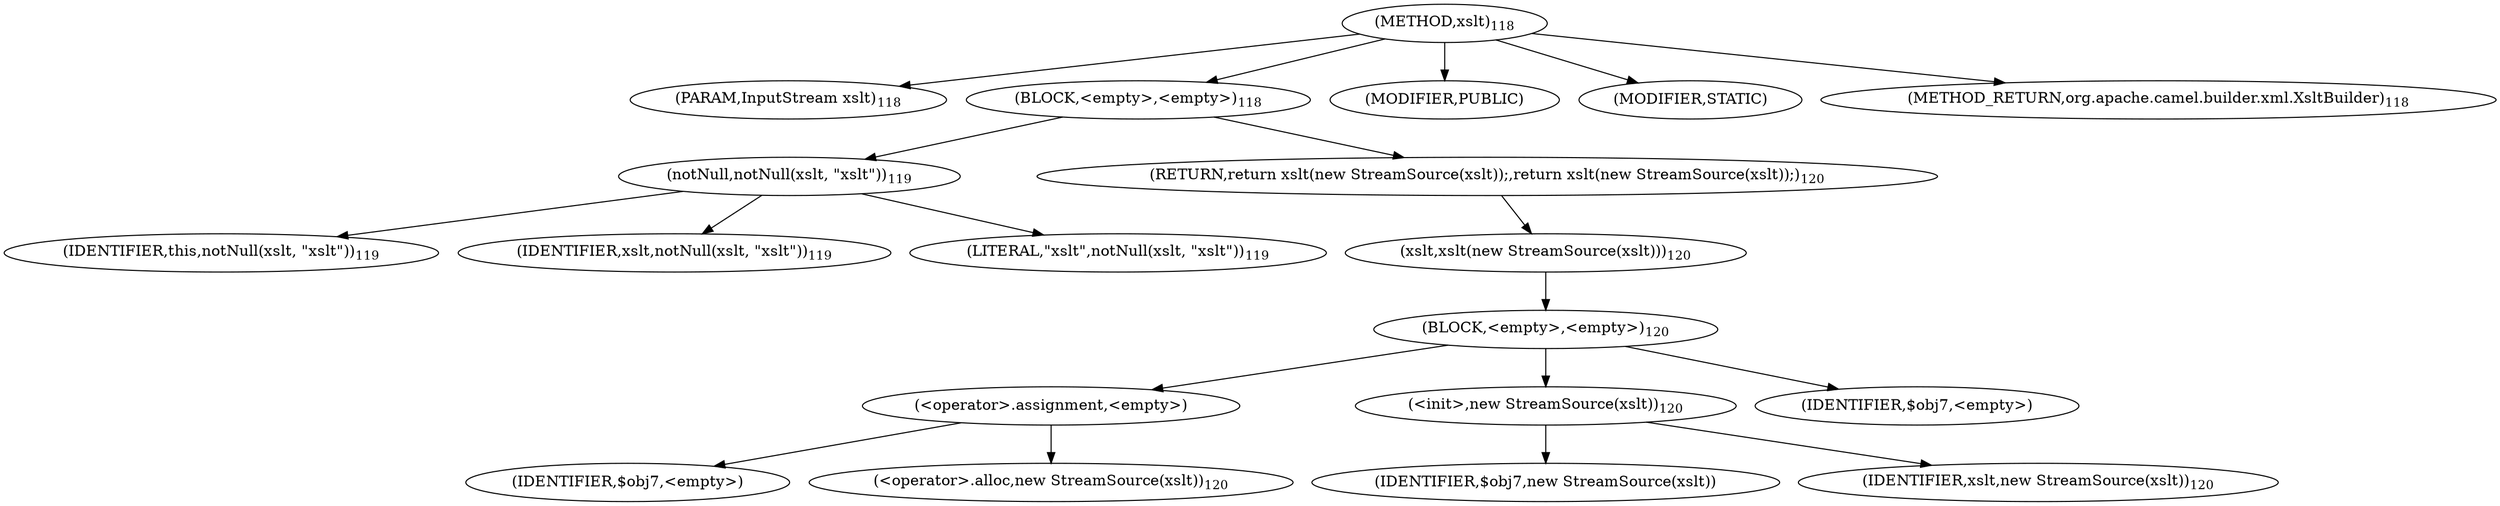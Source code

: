 digraph "xslt" {  
"291" [label = <(METHOD,xslt)<SUB>118</SUB>> ]
"292" [label = <(PARAM,InputStream xslt)<SUB>118</SUB>> ]
"293" [label = <(BLOCK,&lt;empty&gt;,&lt;empty&gt;)<SUB>118</SUB>> ]
"294" [label = <(notNull,notNull(xslt, &quot;xslt&quot;))<SUB>119</SUB>> ]
"295" [label = <(IDENTIFIER,this,notNull(xslt, &quot;xslt&quot;))<SUB>119</SUB>> ]
"296" [label = <(IDENTIFIER,xslt,notNull(xslt, &quot;xslt&quot;))<SUB>119</SUB>> ]
"297" [label = <(LITERAL,&quot;xslt&quot;,notNull(xslt, &quot;xslt&quot;))<SUB>119</SUB>> ]
"298" [label = <(RETURN,return xslt(new StreamSource(xslt));,return xslt(new StreamSource(xslt));)<SUB>120</SUB>> ]
"299" [label = <(xslt,xslt(new StreamSource(xslt)))<SUB>120</SUB>> ]
"300" [label = <(BLOCK,&lt;empty&gt;,&lt;empty&gt;)<SUB>120</SUB>> ]
"301" [label = <(&lt;operator&gt;.assignment,&lt;empty&gt;)> ]
"302" [label = <(IDENTIFIER,$obj7,&lt;empty&gt;)> ]
"303" [label = <(&lt;operator&gt;.alloc,new StreamSource(xslt))<SUB>120</SUB>> ]
"304" [label = <(&lt;init&gt;,new StreamSource(xslt))<SUB>120</SUB>> ]
"305" [label = <(IDENTIFIER,$obj7,new StreamSource(xslt))> ]
"306" [label = <(IDENTIFIER,xslt,new StreamSource(xslt))<SUB>120</SUB>> ]
"307" [label = <(IDENTIFIER,$obj7,&lt;empty&gt;)> ]
"308" [label = <(MODIFIER,PUBLIC)> ]
"309" [label = <(MODIFIER,STATIC)> ]
"310" [label = <(METHOD_RETURN,org.apache.camel.builder.xml.XsltBuilder)<SUB>118</SUB>> ]
  "291" -> "292" 
  "291" -> "293" 
  "291" -> "308" 
  "291" -> "309" 
  "291" -> "310" 
  "293" -> "294" 
  "293" -> "298" 
  "294" -> "295" 
  "294" -> "296" 
  "294" -> "297" 
  "298" -> "299" 
  "299" -> "300" 
  "300" -> "301" 
  "300" -> "304" 
  "300" -> "307" 
  "301" -> "302" 
  "301" -> "303" 
  "304" -> "305" 
  "304" -> "306" 
}
